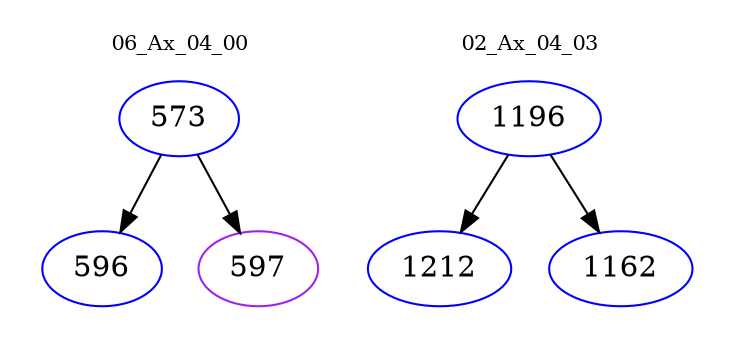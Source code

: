 digraph{
subgraph cluster_0 {
color = white
label = "06_Ax_04_00";
fontsize=10;
T0_573 [label="573", color="blue"]
T0_573 -> T0_596 [color="black"]
T0_596 [label="596", color="blue"]
T0_573 -> T0_597 [color="black"]
T0_597 [label="597", color="purple"]
}
subgraph cluster_1 {
color = white
label = "02_Ax_04_03";
fontsize=10;
T1_1196 [label="1196", color="blue"]
T1_1196 -> T1_1212 [color="black"]
T1_1212 [label="1212", color="blue"]
T1_1196 -> T1_1162 [color="black"]
T1_1162 [label="1162", color="blue"]
}
}

